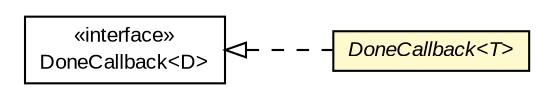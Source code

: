 #!/usr/local/bin/dot
#
# Class diagram 
# Generated by UMLGraph version R5_6-24-gf6e263 (http://www.umlgraph.org/)
#

digraph G {
	edge [fontname="arial",fontsize=10,labelfontname="arial",labelfontsize=10];
	node [fontname="arial",fontsize=10,shape=plaintext];
	nodesep=0.25;
	ranksep=0.5;
	rankdir=LR;
	// io.reinert.requestor.gdeferred.DoneCallback<T>
	c3827 [label=<<table title="io.reinert.requestor.gdeferred.DoneCallback" border="0" cellborder="1" cellspacing="0" cellpadding="2" port="p" bgcolor="lemonChiffon" href="./DoneCallback.html">
		<tr><td><table border="0" cellspacing="0" cellpadding="1">
<tr><td align="center" balign="center"><font face="arial italic"> DoneCallback&lt;T&gt; </font></td></tr>
		</table></td></tr>
		</table>>, URL="./DoneCallback.html", fontname="arial", fontcolor="black", fontsize=10.0];
	//io.reinert.requestor.gdeferred.DoneCallback<T> implements io.reinert.gdeferred.DoneCallback<D>
	c3835:p -> c3827:p [dir=back,arrowtail=empty,style=dashed];
	// io.reinert.gdeferred.DoneCallback<D>
	c3835 [label=<<table title="io.reinert.gdeferred.DoneCallback" border="0" cellborder="1" cellspacing="0" cellpadding="2" port="p">
		<tr><td><table border="0" cellspacing="0" cellpadding="1">
<tr><td align="center" balign="center"> &#171;interface&#187; </td></tr>
<tr><td align="center" balign="center"> DoneCallback&lt;D&gt; </td></tr>
		</table></td></tr>
		</table>>, URL="null", fontname="arial", fontcolor="black", fontsize=10.0];
}

